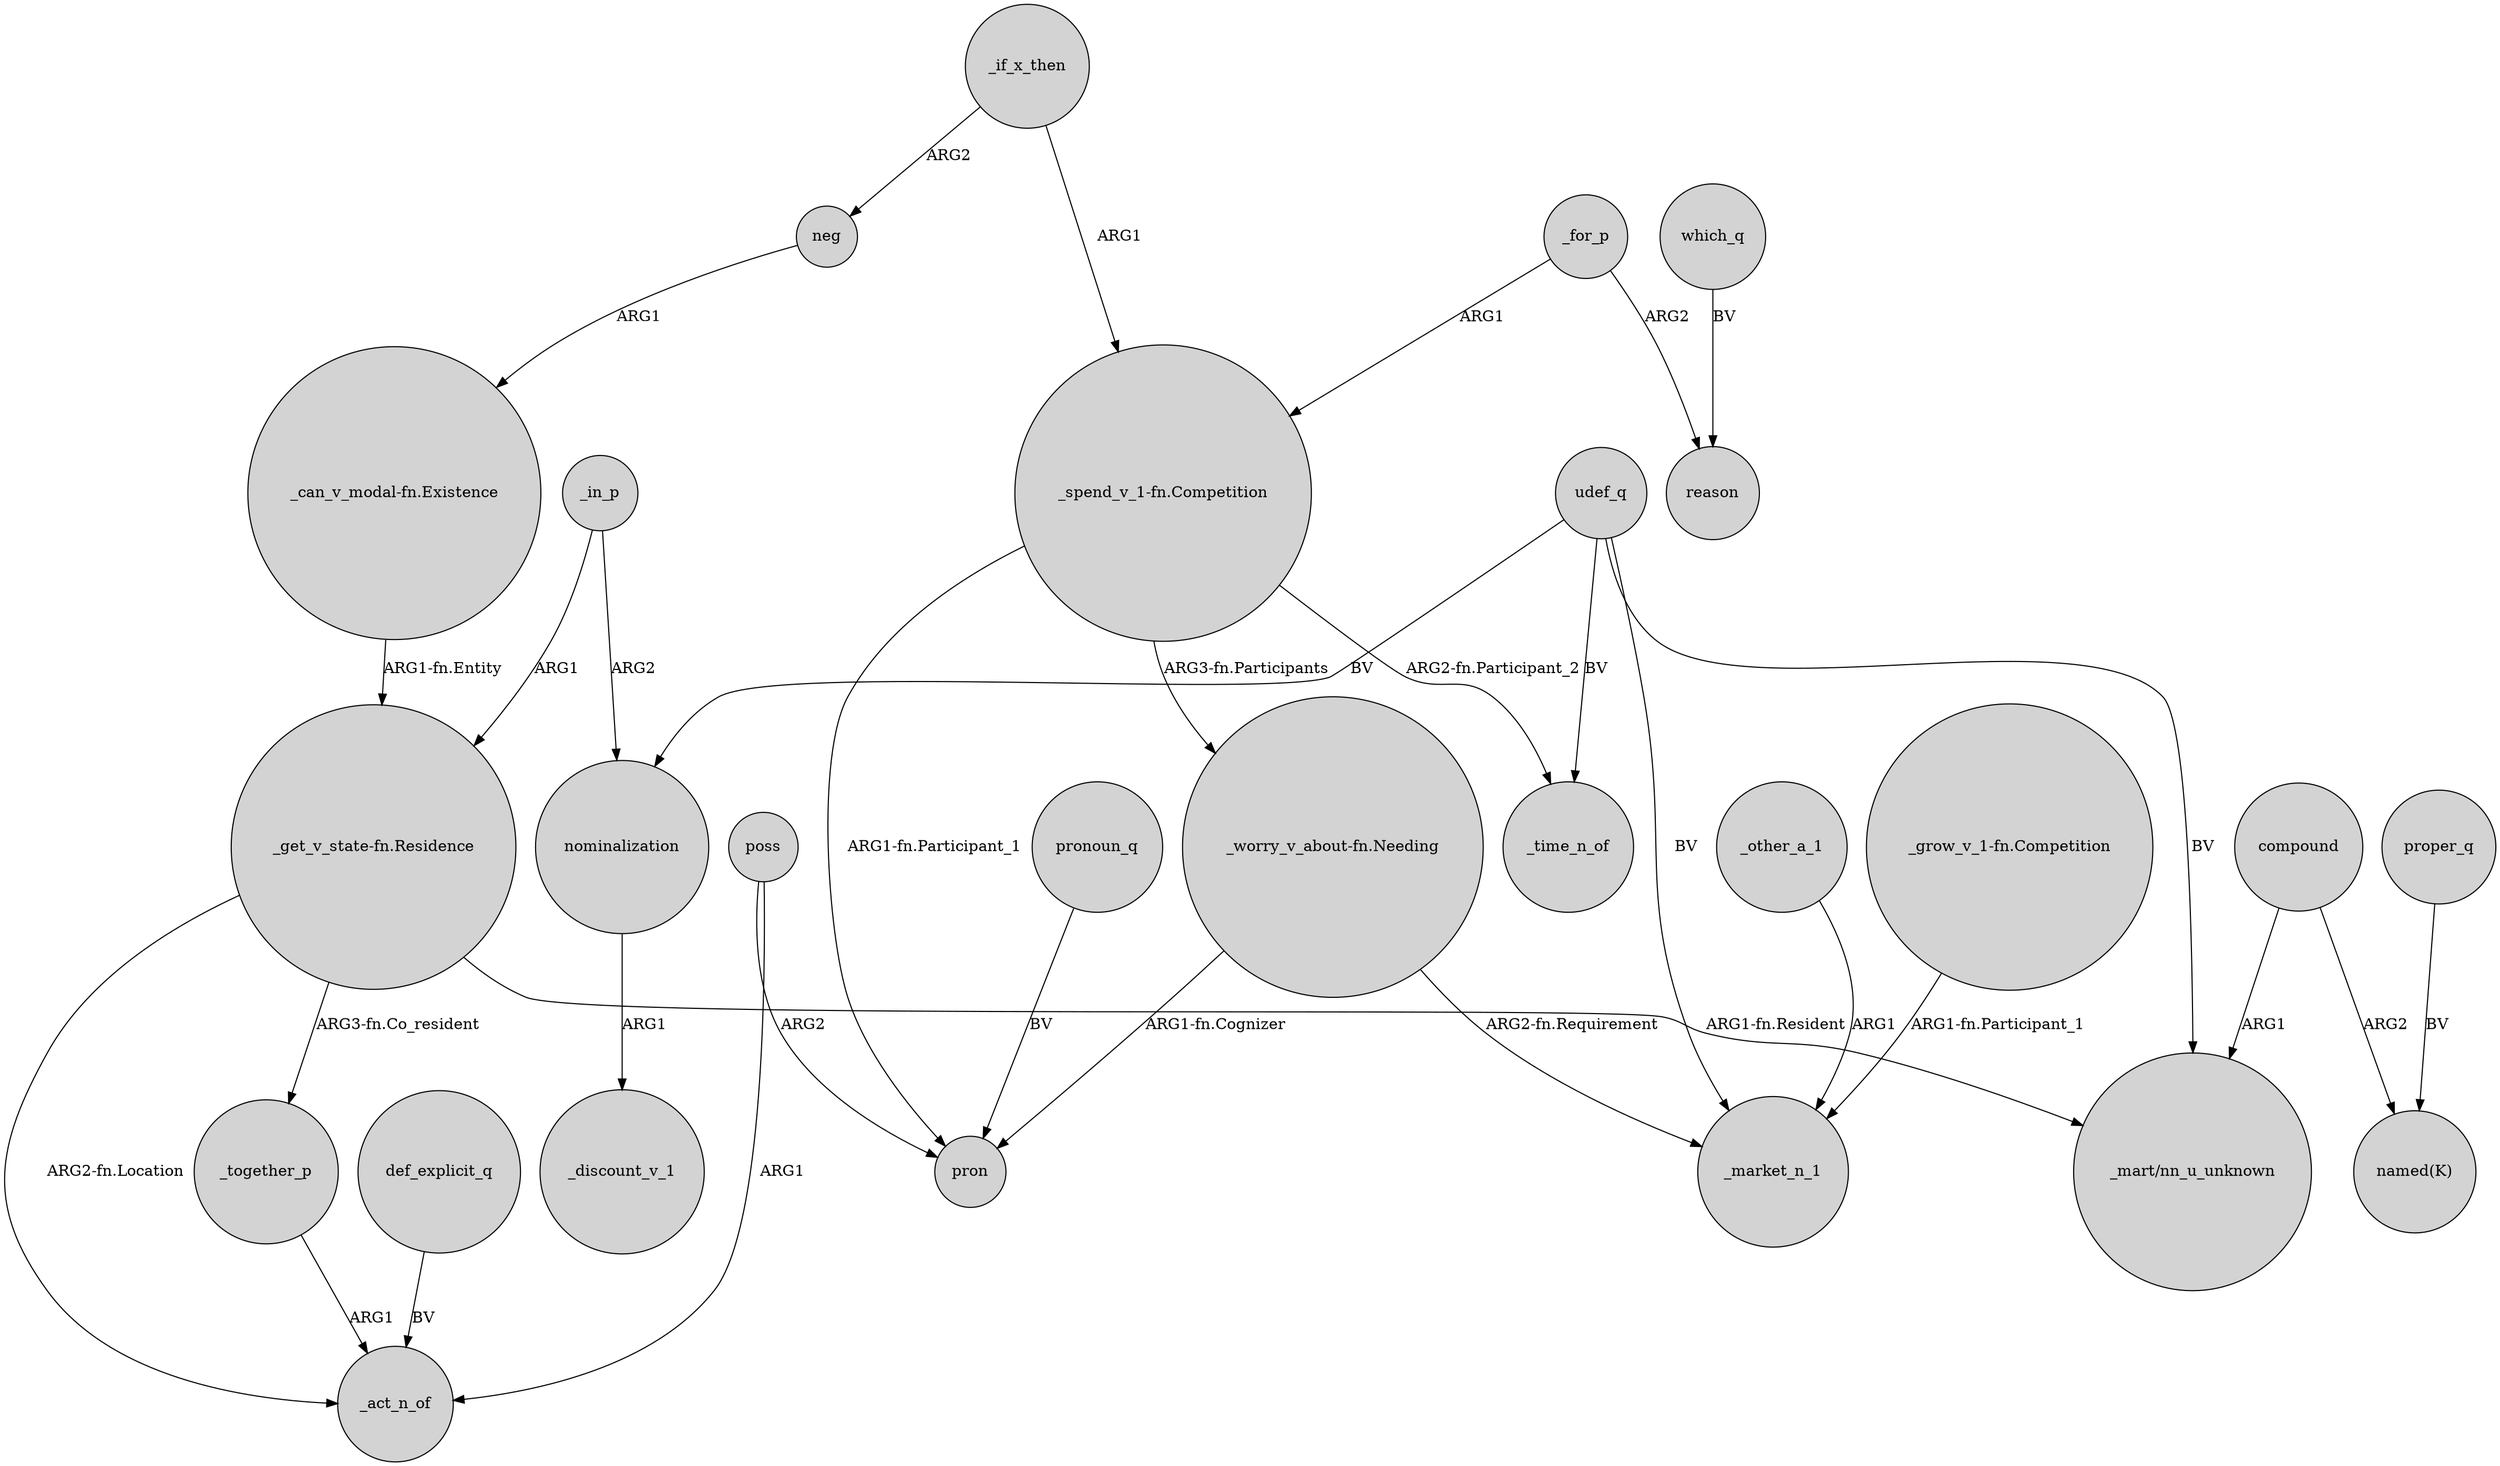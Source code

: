 digraph {
	node [shape=circle style=filled]
	_if_x_then -> neg [label=ARG2]
	udef_q -> _market_n_1 [label=BV]
	udef_q -> _time_n_of [label=BV]
	which_q -> reason [label=BV]
	_in_p -> "_get_v_state-fn.Residence" [label=ARG1]
	nominalization -> _discount_v_1 [label=ARG1]
	_other_a_1 -> _market_n_1 [label=ARG1]
	"_spend_v_1-fn.Competition" -> "_worry_v_about-fn.Needing" [label="ARG3-fn.Participants"]
	udef_q -> nominalization [label=BV]
	_if_x_then -> "_spend_v_1-fn.Competition" [label=ARG1]
	poss -> _act_n_of [label=ARG1]
	_for_p -> reason [label=ARG2]
	"_spend_v_1-fn.Competition" -> pron [label="ARG1-fn.Participant_1"]
	"_get_v_state-fn.Residence" -> "_mart/nn_u_unknown" [label="ARG1-fn.Resident"]
	proper_q -> "named(K)" [label=BV]
	"_can_v_modal-fn.Existence" -> "_get_v_state-fn.Residence" [label="ARG1-fn.Entity"]
	pronoun_q -> pron [label=BV]
	_for_p -> "_spend_v_1-fn.Competition" [label=ARG1]
	poss -> pron [label=ARG2]
	udef_q -> "_mart/nn_u_unknown" [label=BV]
	def_explicit_q -> _act_n_of [label=BV]
	"_spend_v_1-fn.Competition" -> _time_n_of [label="ARG2-fn.Participant_2"]
	"_get_v_state-fn.Residence" -> _act_n_of [label="ARG2-fn.Location"]
	"_worry_v_about-fn.Needing" -> pron [label="ARG1-fn.Cognizer"]
	neg -> "_can_v_modal-fn.Existence" [label=ARG1]
	"_get_v_state-fn.Residence" -> _together_p [label="ARG3-fn.Co_resident"]
	compound -> "named(K)" [label=ARG2]
	"_worry_v_about-fn.Needing" -> _market_n_1 [label="ARG2-fn.Requirement"]
	_together_p -> _act_n_of [label=ARG1]
	_in_p -> nominalization [label=ARG2]
	compound -> "_mart/nn_u_unknown" [label=ARG1]
	"_grow_v_1-fn.Competition" -> _market_n_1 [label="ARG1-fn.Participant_1"]
}
